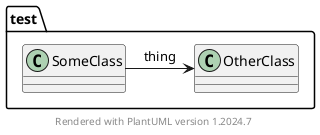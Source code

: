 @startuml
    package test {
        SomeClass -> OtherClass : thing

    }

footer Rendered with PlantUML version %version()
@enduml